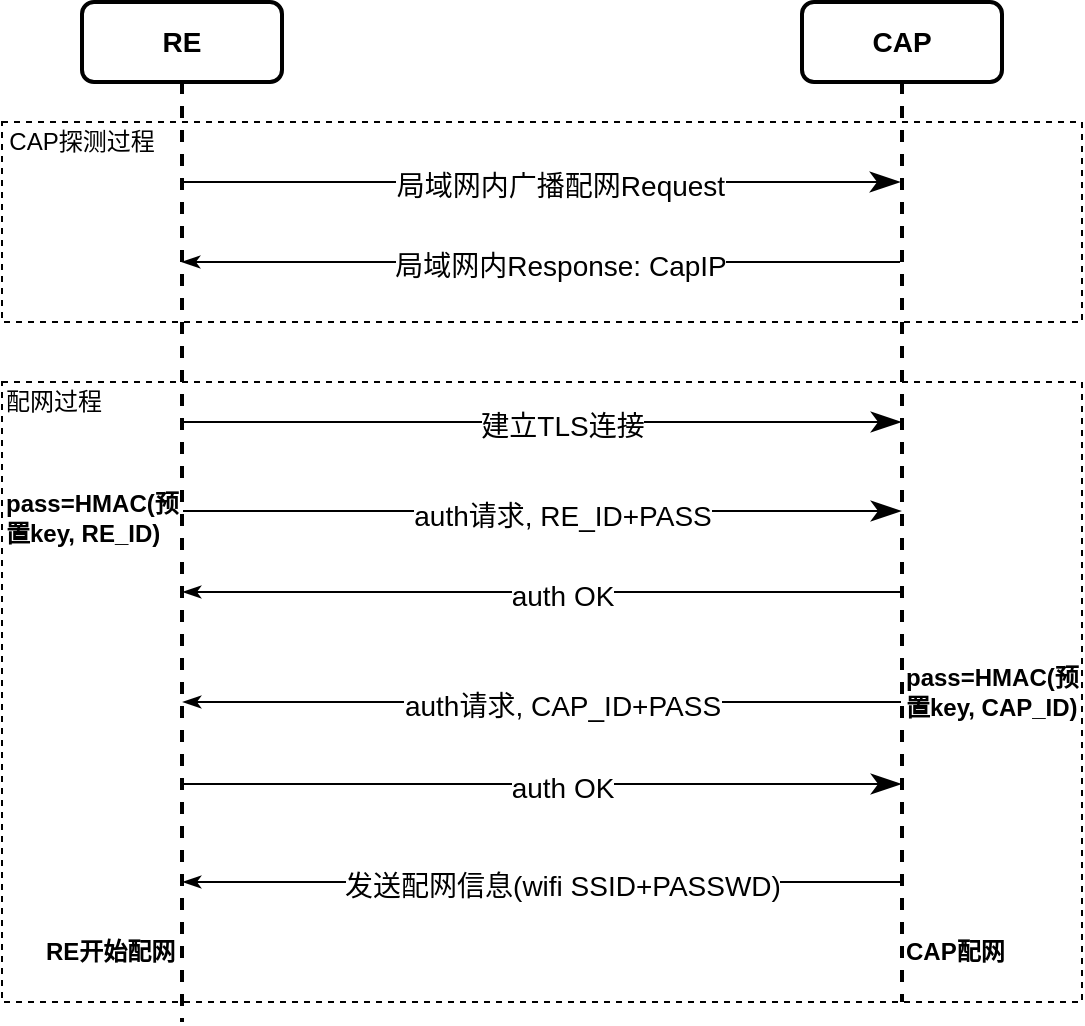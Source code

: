 <mxfile version="14.5.1" type="device" pages="3"><diagram name="原始方案" id="c7558073-3199-34d8-9f00-42111426c3f3"><mxGraphModel dx="1086" dy="830" grid="1" gridSize="10" guides="1" tooltips="1" connect="1" arrows="1" fold="1" page="1" pageScale="1" pageWidth="826" pageHeight="1169" background="#ffffff" math="0" shadow="0"><root><mxCell id="0"/><mxCell id="1" parent="0"/><mxCell id="N2eLm1pxEvkJfCFsuzSX-120" value="" style="rounded=0;whiteSpace=wrap;html=1;strokeWidth=1;dashed=1;" parent="1" vertex="1"><mxGeometry x="120" y="310" width="540" height="310" as="geometry"/></mxCell><mxCell id="N2eLm1pxEvkJfCFsuzSX-103" value="" style="rounded=0;whiteSpace=wrap;html=1;strokeWidth=1;dashed=1;" parent="1" vertex="1"><mxGeometry x="120" y="180" width="540" height="100" as="geometry"/></mxCell><mxCell id="N2eLm1pxEvkJfCFsuzSX-96" value="&lt;font style=&quot;font-size: 14px&quot;&gt;RE&lt;/font&gt;" style="shape=umlLifeline;perimeter=lifelinePerimeter;whiteSpace=wrap;html=1;container=1;collapsible=0;recursiveResize=0;outlineConnect=0;strokeWidth=2;rounded=1;fontStyle=1" parent="1" vertex="1"><mxGeometry x="160" y="120" width="100" height="510" as="geometry"/></mxCell><mxCell id="N2eLm1pxEvkJfCFsuzSX-98" value="" style="endArrow=classicThin;endFill=1;endSize=12;html=1;" parent="N2eLm1pxEvkJfCFsuzSX-96" edge="1"><mxGeometry width="160" relative="1" as="geometry"><mxPoint x="50" y="90" as="sourcePoint"/><mxPoint x="409" y="90" as="targetPoint"/></mxGeometry></mxCell><mxCell id="N2eLm1pxEvkJfCFsuzSX-99" value="&lt;span style=&quot;font-size: 14px&quot;&gt;局域网内广播配网Request&lt;/span&gt;" style="edgeLabel;html=1;align=center;verticalAlign=middle;resizable=0;points=[];" parent="N2eLm1pxEvkJfCFsuzSX-98" vertex="1" connectable="0"><mxGeometry x="0.053" y="-2" relative="1" as="geometry"><mxPoint as="offset"/></mxGeometry></mxCell><mxCell id="N2eLm1pxEvkJfCFsuzSX-97" value="&lt;font style=&quot;font-size: 14px&quot;&gt;CAP&lt;br&gt;&lt;/font&gt;" style="shape=umlLifeline;perimeter=lifelinePerimeter;whiteSpace=wrap;html=1;container=1;collapsible=0;recursiveResize=0;outlineConnect=0;strokeWidth=2;rounded=1;fontStyle=1" parent="1" vertex="1"><mxGeometry x="520" y="120" width="100" height="500" as="geometry"/></mxCell><mxCell id="N2eLm1pxEvkJfCFsuzSX-101" value="" style="endArrow=none;endFill=0;endSize=12;html=1;startArrow=classicThin;startFill=1;" parent="1" edge="1"><mxGeometry width="160" relative="1" as="geometry"><mxPoint x="210" y="250" as="sourcePoint"/><mxPoint x="569" y="250" as="targetPoint"/></mxGeometry></mxCell><mxCell id="N2eLm1pxEvkJfCFsuzSX-102" value="&lt;p&gt;&lt;span style=&quot;font-size: 14px&quot;&gt;局域网内Response: CapIP&lt;/span&gt;&lt;/p&gt;" style="edgeLabel;html=1;align=center;verticalAlign=middle;resizable=0;points=[];" parent="N2eLm1pxEvkJfCFsuzSX-101" vertex="1" connectable="0"><mxGeometry x="0.053" y="-2" relative="1" as="geometry"><mxPoint as="offset"/></mxGeometry></mxCell><mxCell id="N2eLm1pxEvkJfCFsuzSX-104" value="CAP探测过程" style="text;html=1;strokeColor=none;fillColor=none;align=center;verticalAlign=middle;whiteSpace=wrap;rounded=0;dashed=1;" parent="1" vertex="1"><mxGeometry x="120" y="180" width="80" height="20" as="geometry"/></mxCell><mxCell id="N2eLm1pxEvkJfCFsuzSX-105" value="" style="endArrow=classicThin;endFill=1;endSize=12;html=1;" parent="1" edge="1"><mxGeometry width="160" relative="1" as="geometry"><mxPoint x="210.5" y="330" as="sourcePoint"/><mxPoint x="569.5" y="330" as="targetPoint"/></mxGeometry></mxCell><mxCell id="N2eLm1pxEvkJfCFsuzSX-106" value="&lt;span style=&quot;font-size: 14px&quot;&gt;建立TLS连接&lt;/span&gt;" style="edgeLabel;html=1;align=center;verticalAlign=middle;resizable=0;points=[];" parent="N2eLm1pxEvkJfCFsuzSX-105" vertex="1" connectable="0"><mxGeometry x="0.053" y="-2" relative="1" as="geometry"><mxPoint as="offset"/></mxGeometry></mxCell><mxCell id="N2eLm1pxEvkJfCFsuzSX-107" value="" style="endArrow=classicThin;endFill=1;endSize=12;html=1;" parent="1" edge="1"><mxGeometry width="160" relative="1" as="geometry"><mxPoint x="210.5" y="374.5" as="sourcePoint"/><mxPoint x="569.5" y="374.5" as="targetPoint"/></mxGeometry></mxCell><mxCell id="N2eLm1pxEvkJfCFsuzSX-108" value="&lt;span style=&quot;font-size: 14px&quot;&gt;auth请求, RE_ID+PASS&lt;/span&gt;" style="edgeLabel;html=1;align=center;verticalAlign=middle;resizable=0;points=[];" parent="N2eLm1pxEvkJfCFsuzSX-107" vertex="1" connectable="0"><mxGeometry x="0.053" y="-2" relative="1" as="geometry"><mxPoint as="offset"/></mxGeometry></mxCell><mxCell id="N2eLm1pxEvkJfCFsuzSX-110" value="" style="endArrow=none;endFill=0;endSize=12;html=1;startArrow=classicThin;startFill=1;" parent="1" edge="1"><mxGeometry width="160" relative="1" as="geometry"><mxPoint x="210.5" y="415" as="sourcePoint"/><mxPoint x="569.5" y="415" as="targetPoint"/></mxGeometry></mxCell><mxCell id="N2eLm1pxEvkJfCFsuzSX-111" value="&lt;span style=&quot;font-size: 14px&quot;&gt;auth OK&lt;/span&gt;" style="edgeLabel;html=1;align=center;verticalAlign=middle;resizable=0;points=[];" parent="N2eLm1pxEvkJfCFsuzSX-110" vertex="1" connectable="0"><mxGeometry x="0.053" y="-2" relative="1" as="geometry"><mxPoint as="offset"/></mxGeometry></mxCell><mxCell id="N2eLm1pxEvkJfCFsuzSX-112" value="" style="endArrow=none;endFill=0;endSize=12;html=1;startArrow=classicThin;startFill=1;" parent="1" edge="1"><mxGeometry width="160" relative="1" as="geometry"><mxPoint x="210.5" y="470" as="sourcePoint"/><mxPoint x="569.5" y="470" as="targetPoint"/></mxGeometry></mxCell><mxCell id="N2eLm1pxEvkJfCFsuzSX-113" value="&lt;span style=&quot;font-size: 14px&quot;&gt;auth请求, CAP_ID+PASS&lt;/span&gt;" style="edgeLabel;html=1;align=center;verticalAlign=middle;resizable=0;points=[];" parent="N2eLm1pxEvkJfCFsuzSX-112" vertex="1" connectable="0"><mxGeometry x="0.053" y="-2" relative="1" as="geometry"><mxPoint as="offset"/></mxGeometry></mxCell><mxCell id="N2eLm1pxEvkJfCFsuzSX-115" value="" style="endArrow=classicThin;endFill=1;endSize=12;html=1;" parent="1" edge="1"><mxGeometry width="160" relative="1" as="geometry"><mxPoint x="210.5" y="511" as="sourcePoint"/><mxPoint x="569.5" y="511" as="targetPoint"/></mxGeometry></mxCell><mxCell id="N2eLm1pxEvkJfCFsuzSX-116" value="&lt;span style=&quot;font-size: 14px&quot;&gt;auth OK&lt;/span&gt;" style="edgeLabel;html=1;align=center;verticalAlign=middle;resizable=0;points=[];" parent="N2eLm1pxEvkJfCFsuzSX-115" vertex="1" connectable="0"><mxGeometry x="0.053" y="-2" relative="1" as="geometry"><mxPoint as="offset"/></mxGeometry></mxCell><mxCell id="N2eLm1pxEvkJfCFsuzSX-118" value="" style="endArrow=none;endFill=0;endSize=12;html=1;startArrow=classicThin;startFill=1;" parent="1" edge="1"><mxGeometry width="160" relative="1" as="geometry"><mxPoint x="210.5" y="560" as="sourcePoint"/><mxPoint x="569.5" y="560" as="targetPoint"/></mxGeometry></mxCell><mxCell id="N2eLm1pxEvkJfCFsuzSX-119" value="&lt;span style=&quot;font-size: 14px&quot;&gt;发送配网信息(wifi SSID+PASSWD)&lt;/span&gt;" style="edgeLabel;html=1;align=center;verticalAlign=middle;resizable=0;points=[];" parent="N2eLm1pxEvkJfCFsuzSX-118" vertex="1" connectable="0"><mxGeometry x="0.053" y="-2" relative="1" as="geometry"><mxPoint as="offset"/></mxGeometry></mxCell><mxCell id="N2eLm1pxEvkJfCFsuzSX-121" value="配网过程" style="text;html=1;strokeColor=none;fillColor=none;align=left;verticalAlign=middle;whiteSpace=wrap;rounded=0;dashed=1;" parent="1" vertex="1"><mxGeometry x="120" y="310" width="80" height="20" as="geometry"/></mxCell><mxCell id="N2eLm1pxEvkJfCFsuzSX-122" value="RE开始配网" style="text;html=1;strokeColor=none;fillColor=none;align=left;verticalAlign=middle;whiteSpace=wrap;rounded=0;dashed=1;fontStyle=1" parent="1" vertex="1"><mxGeometry x="140" y="585" width="80" height="20" as="geometry"/></mxCell><mxCell id="N2eLm1pxEvkJfCFsuzSX-123" value="CAP配网" style="text;html=1;strokeColor=none;fillColor=none;align=left;verticalAlign=middle;whiteSpace=wrap;rounded=0;dashed=1;fontStyle=1" parent="1" vertex="1"><mxGeometry x="570" y="585" width="80" height="20" as="geometry"/></mxCell><mxCell id="N2eLm1pxEvkJfCFsuzSX-125" value="pass=HMAC(预置key, RE_ID)" style="text;html=1;strokeColor=none;fillColor=none;align=left;verticalAlign=middle;whiteSpace=wrap;rounded=0;dashed=1;fontStyle=1" parent="1" vertex="1"><mxGeometry x="120" y="365" width="80" height="25" as="geometry"/></mxCell><mxCell id="N2eLm1pxEvkJfCFsuzSX-126" value="pass=HMAC(预置key, CAP_ID)" style="text;html=1;strokeColor=none;fillColor=none;align=left;verticalAlign=middle;whiteSpace=wrap;rounded=0;dashed=1;fontStyle=1" parent="1" vertex="1"><mxGeometry x="570" y="452.5" width="90" height="25" as="geometry"/></mxCell></root></mxGraphModel></diagram><diagram id="f3yYNTrJ6cddtSPLBlBY" name="增强方案"><mxGraphModel dx="1086" dy="830" grid="1" gridSize="10" guides="1" tooltips="1" connect="1" arrows="1" fold="1" page="1" pageScale="1" pageWidth="827" pageHeight="1169" math="0" shadow="0"><root><mxCell id="B34rJQ3v8o44PhzRWhC_-0"/><mxCell id="B34rJQ3v8o44PhzRWhC_-1" parent="B34rJQ3v8o44PhzRWhC_-0"/><mxCell id="B34rJQ3v8o44PhzRWhC_-2" value="" style="rounded=0;whiteSpace=wrap;html=1;strokeWidth=1;dashed=1;" vertex="1" parent="B34rJQ3v8o44PhzRWhC_-1"><mxGeometry x="120" y="410" width="540" height="320" as="geometry"/></mxCell><mxCell id="B34rJQ3v8o44PhzRWhC_-3" value="" style="rounded=0;whiteSpace=wrap;html=1;strokeWidth=1;dashed=1;" vertex="1" parent="B34rJQ3v8o44PhzRWhC_-1"><mxGeometry x="120" y="230" width="540" height="150" as="geometry"/></mxCell><mxCell id="B34rJQ3v8o44PhzRWhC_-4" value="&lt;font style=&quot;font-size: 14px&quot;&gt;RE&lt;/font&gt;" style="shape=umlLifeline;perimeter=lifelinePerimeter;whiteSpace=wrap;html=1;container=1;collapsible=0;recursiveResize=0;outlineConnect=0;strokeWidth=2;rounded=1;fontStyle=1" vertex="1" parent="B34rJQ3v8o44PhzRWhC_-1"><mxGeometry x="120" y="120" width="175" height="610" as="geometry"/></mxCell><mxCell id="B34rJQ3v8o44PhzRWhC_-7" value="&lt;font style=&quot;font-size: 14px&quot;&gt;CAP&lt;br&gt;&lt;/font&gt;" style="shape=umlLifeline;perimeter=lifelinePerimeter;whiteSpace=wrap;html=1;container=1;collapsible=0;recursiveResize=0;outlineConnect=0;strokeWidth=2;rounded=1;fontStyle=1" vertex="1" parent="B34rJQ3v8o44PhzRWhC_-1"><mxGeometry x="520" y="120" width="200" height="620" as="geometry"/></mxCell><mxCell id="B34rJQ3v8o44PhzRWhC_-8" value="" style="endArrow=none;endFill=0;endSize=12;html=1;startArrow=classicThin;startFill=1;" edge="1" parent="B34rJQ3v8o44PhzRWhC_-1" target="B34rJQ3v8o44PhzRWhC_-7"><mxGeometry width="160" relative="1" as="geometry"><mxPoint x="211" y="316.5" as="sourcePoint"/><mxPoint x="570" y="316.5" as="targetPoint"/></mxGeometry></mxCell><mxCell id="B34rJQ3v8o44PhzRWhC_-9" value="&lt;p&gt;&lt;span style=&quot;font-size: 14px&quot;&gt;返回&amp;lt;CapIP, CAP-MAC, CAP-Nonce, 加密的MICKEY&amp;gt;&lt;/span&gt;&lt;/p&gt;" style="edgeLabel;html=1;align=center;verticalAlign=middle;resizable=0;points=[];" vertex="1" connectable="0" parent="B34rJQ3v8o44PhzRWhC_-8"><mxGeometry x="0.053" y="-2" relative="1" as="geometry"><mxPoint as="offset"/></mxGeometry></mxCell><mxCell id="B34rJQ3v8o44PhzRWhC_-10" value="CAP探测过程" style="text;html=1;strokeColor=none;fillColor=none;align=center;verticalAlign=middle;whiteSpace=wrap;rounded=0;dashed=1;" vertex="1" parent="B34rJQ3v8o44PhzRWhC_-1"><mxGeometry x="120" y="230" width="80" height="20" as="geometry"/></mxCell><mxCell id="B34rJQ3v8o44PhzRWhC_-11" value="" style="endArrow=classicThin;endFill=1;endSize=12;html=1;startArrow=classicThin;startFill=1;startSize=12;" edge="1" parent="B34rJQ3v8o44PhzRWhC_-1" target="B34rJQ3v8o44PhzRWhC_-7"><mxGeometry width="160" relative="1" as="geometry"><mxPoint x="210.5" y="430" as="sourcePoint"/><mxPoint x="569.5" y="430" as="targetPoint"/></mxGeometry></mxCell><mxCell id="B34rJQ3v8o44PhzRWhC_-12" value="&lt;span style=&quot;font-size: 14px&quot;&gt;建立TLS连接&lt;/span&gt;" style="edgeLabel;html=1;align=center;verticalAlign=middle;resizable=0;points=[];" vertex="1" connectable="0" parent="B34rJQ3v8o44PhzRWhC_-11"><mxGeometry x="0.053" y="-2" relative="1" as="geometry"><mxPoint as="offset"/></mxGeometry></mxCell><mxCell id="B34rJQ3v8o44PhzRWhC_-13" value="" style="endArrow=classicThin;endFill=1;endSize=12;html=1;" edge="1" parent="B34rJQ3v8o44PhzRWhC_-1" target="B34rJQ3v8o44PhzRWhC_-7"><mxGeometry width="160" relative="1" as="geometry"><mxPoint x="210.5" y="474.5" as="sourcePoint"/><mxPoint x="569.5" y="474.5" as="targetPoint"/></mxGeometry></mxCell><mxCell id="B34rJQ3v8o44PhzRWhC_-14" value="&lt;span style=&quot;font-size: 14px&quot;&gt;auth请求, RE_ID+PASS, &lt;b&gt;payload-MIC&lt;/b&gt;&lt;br&gt;&lt;/span&gt;" style="edgeLabel;html=1;align=center;verticalAlign=middle;resizable=0;points=[];" vertex="1" connectable="0" parent="B34rJQ3v8o44PhzRWhC_-13"><mxGeometry x="0.053" y="-2" relative="1" as="geometry"><mxPoint as="offset"/></mxGeometry></mxCell><mxCell id="B34rJQ3v8o44PhzRWhC_-15" value="" style="endArrow=none;endFill=0;endSize=12;html=1;startArrow=classicThin;startFill=1;startSize=12;" edge="1" parent="B34rJQ3v8o44PhzRWhC_-1" target="B34rJQ3v8o44PhzRWhC_-7"><mxGeometry width="160" relative="1" as="geometry"><mxPoint x="210.5" y="515" as="sourcePoint"/><mxPoint x="569.5" y="515" as="targetPoint"/></mxGeometry></mxCell><mxCell id="B34rJQ3v8o44PhzRWhC_-16" value="&lt;span style=&quot;font-size: 14px&quot;&gt;auth OK, &lt;b&gt;payload-MIC&lt;/b&gt;&lt;/span&gt;" style="edgeLabel;html=1;align=center;verticalAlign=middle;resizable=0;points=[];" vertex="1" connectable="0" parent="B34rJQ3v8o44PhzRWhC_-15"><mxGeometry x="0.053" y="-2" relative="1" as="geometry"><mxPoint as="offset"/></mxGeometry></mxCell><mxCell id="B34rJQ3v8o44PhzRWhC_-17" value="" style="endArrow=none;endFill=0;endSize=12;html=1;startArrow=classicThin;startFill=1;startSize=12;" edge="1" parent="B34rJQ3v8o44PhzRWhC_-1" target="B34rJQ3v8o44PhzRWhC_-7"><mxGeometry width="160" relative="1" as="geometry"><mxPoint x="210.5" y="570" as="sourcePoint"/><mxPoint x="569.5" y="570" as="targetPoint"/></mxGeometry></mxCell><mxCell id="B34rJQ3v8o44PhzRWhC_-18" value="&lt;span style=&quot;font-size: 14px&quot;&gt;auth请求, CAP_ID+PASS, &lt;b&gt;payload-MIC&lt;/b&gt;&lt;/span&gt;" style="edgeLabel;html=1;align=center;verticalAlign=middle;resizable=0;points=[];" vertex="1" connectable="0" parent="B34rJQ3v8o44PhzRWhC_-17"><mxGeometry x="0.053" y="-2" relative="1" as="geometry"><mxPoint as="offset"/></mxGeometry></mxCell><mxCell id="B34rJQ3v8o44PhzRWhC_-19" value="" style="endArrow=classicThin;endFill=1;endSize=12;html=1;" edge="1" parent="B34rJQ3v8o44PhzRWhC_-1" target="B34rJQ3v8o44PhzRWhC_-7"><mxGeometry width="160" relative="1" as="geometry"><mxPoint x="210.5" y="611" as="sourcePoint"/><mxPoint x="569.5" y="611" as="targetPoint"/></mxGeometry></mxCell><mxCell id="B34rJQ3v8o44PhzRWhC_-20" value="&lt;span style=&quot;font-size: 14px&quot;&gt;auth OK, &lt;b&gt;payload-MIC&lt;/b&gt;&lt;/span&gt;" style="edgeLabel;html=1;align=center;verticalAlign=middle;resizable=0;points=[];" vertex="1" connectable="0" parent="B34rJQ3v8o44PhzRWhC_-19"><mxGeometry x="0.053" y="-2" relative="1" as="geometry"><mxPoint as="offset"/></mxGeometry></mxCell><mxCell id="B34rJQ3v8o44PhzRWhC_-21" value="" style="endArrow=none;endFill=0;endSize=12;html=1;startArrow=classicThin;startFill=1;startSize=12;" edge="1" parent="B34rJQ3v8o44PhzRWhC_-1" target="B34rJQ3v8o44PhzRWhC_-7"><mxGeometry width="160" relative="1" as="geometry"><mxPoint x="210.5" y="660" as="sourcePoint"/><mxPoint x="569.5" y="660" as="targetPoint"/></mxGeometry></mxCell><mxCell id="B34rJQ3v8o44PhzRWhC_-22" value="&lt;span style=&quot;font-size: 14px&quot;&gt;发送配网信息: &lt;b&gt;加密KEY加密(wifi SSID+PASSWD) + payload-MIC&lt;/b&gt;&lt;/span&gt;" style="edgeLabel;html=1;align=center;verticalAlign=middle;resizable=0;points=[];" vertex="1" connectable="0" parent="B34rJQ3v8o44PhzRWhC_-21"><mxGeometry x="0.053" y="-2" relative="1" as="geometry"><mxPoint x="4.5" y="-12" as="offset"/></mxGeometry></mxCell><mxCell id="B34rJQ3v8o44PhzRWhC_-23" value="配网过程" style="text;html=1;strokeColor=none;fillColor=none;align=left;verticalAlign=middle;whiteSpace=wrap;rounded=0;dashed=1;" vertex="1" parent="B34rJQ3v8o44PhzRWhC_-1"><mxGeometry x="120" y="410" width="80" height="20" as="geometry"/></mxCell><mxCell id="B34rJQ3v8o44PhzRWhC_-24" value="RE开始配网" style="text;html=1;strokeColor=none;fillColor=none;align=left;verticalAlign=middle;whiteSpace=wrap;rounded=0;dashed=1;fontStyle=1" vertex="1" parent="B34rJQ3v8o44PhzRWhC_-1"><mxGeometry x="167.5" y="685" width="80" height="20" as="geometry"/></mxCell><mxCell id="B34rJQ3v8o44PhzRWhC_-25" value="CAP配网" style="text;html=1;strokeColor=none;fillColor=none;align=left;verticalAlign=middle;whiteSpace=wrap;rounded=0;dashed=1;fontStyle=1" vertex="1" parent="B34rJQ3v8o44PhzRWhC_-1"><mxGeometry x="590" y="685" width="80" height="20" as="geometry"/></mxCell><mxCell id="B34rJQ3v8o44PhzRWhC_-26" value="pass=HMAC(预置key, RE_ID)" style="text;html=1;strokeColor=none;fillColor=none;align=left;verticalAlign=middle;whiteSpace=wrap;rounded=0;dashed=1;fontStyle=1" vertex="1" parent="B34rJQ3v8o44PhzRWhC_-1"><mxGeometry x="120" y="465" width="80" height="25" as="geometry"/></mxCell><mxCell id="B34rJQ3v8o44PhzRWhC_-27" value="pass=HMAC(预置key, CAP_ID)" style="text;html=1;strokeColor=none;fillColor=none;align=left;verticalAlign=middle;whiteSpace=wrap;rounded=0;dashed=1;fontStyle=1" vertex="1" parent="B34rJQ3v8o44PhzRWhC_-1"><mxGeometry x="570" y="530" width="90" height="25" as="geometry"/></mxCell><mxCell id="B34rJQ3v8o44PhzRWhC_-5" value="" style="endArrow=classicThin;endFill=1;endSize=12;html=1;" edge="1" parent="B34rJQ3v8o44PhzRWhC_-1"><mxGeometry width="160" relative="1" as="geometry"><mxPoint x="211" y="250" as="sourcePoint"/><mxPoint x="619" y="250" as="targetPoint"/></mxGeometry></mxCell><mxCell id="B34rJQ3v8o44PhzRWhC_-6" value="&lt;span style=&quot;font-size: 14px&quot;&gt;局域网内广播配网Request,RE-MAC, RE-Nonce&lt;/span&gt;" style="edgeLabel;html=1;align=center;verticalAlign=middle;resizable=0;points=[];" vertex="1" connectable="0" parent="B34rJQ3v8o44PhzRWhC_-5"><mxGeometry x="0.053" y="-2" relative="1" as="geometry"><mxPoint as="offset"/></mxGeometry></mxCell><mxCell id="8kv3YmvahwgTH-2dx5kn-5" value="&lt;span style=&quot;color: rgb(0 , 0 , 0) ; font-family: &amp;#34;helvetica&amp;#34; ; font-size: 12px ; font-style: normal ; font-weight: 700 ; letter-spacing: normal ; text-align: left ; text-indent: 0px ; text-transform: none ; word-spacing: 0px ; background-color: rgb(248 , 249 , 250) ; display: inline ; float: none&quot;&gt;加密KEY=&amp;lt;预置key, RE-Nonce, CAP-Nonce&amp;gt;&lt;br&gt;MICKEY=&amp;lt;TS,随机值&amp;gt;&lt;br&gt;&lt;/span&gt;" style="text;whiteSpace=wrap;html=1;" vertex="1" parent="B34rJQ3v8o44PhzRWhC_-1"><mxGeometry x="580" y="260" width="192.5" height="50" as="geometry"/></mxCell><mxCell id="8kv3YmvahwgTH-2dx5kn-6" value="&lt;span style=&quot;color: rgb(0 , 0 , 0) ; font-family: &amp;#34;helvetica&amp;#34; ; font-size: 12px ; font-style: normal ; font-weight: 700 ; letter-spacing: normal ; text-align: left ; text-indent: 0px ; text-transform: none ; word-spacing: 0px ; background-color: rgb(248 , 249 , 250) ; display: inline ; float: none&quot;&gt;加密KEY=&amp;lt;预置key, RE-Nonce, CAP-Nonce&amp;gt;&lt;br&gt;MICKEY=解密的MIC-KEY&lt;br&gt;&lt;/span&gt;" style="text;whiteSpace=wrap;html=1;" vertex="1" parent="B34rJQ3v8o44PhzRWhC_-1"><mxGeometry x="83.75" y="330" width="192.5" height="50" as="geometry"/></mxCell></root></mxGraphModel></diagram><diagram id="UKKqj9xsSFbPk6gw-Mnc" name="第 3 页"><mxGraphModel dx="1086" dy="830" grid="1" gridSize="10" guides="1" tooltips="1" connect="1" arrows="1" fold="1" page="1" pageScale="1" pageWidth="827" pageHeight="1169" math="0" shadow="0"><root><mxCell id="Jd6y5utecacbwm8uAJfH-0"/><mxCell id="Jd6y5utecacbwm8uAJfH-1" parent="Jd6y5utecacbwm8uAJfH-0"/><mxCell id="Jd6y5utecacbwm8uAJfH-2" value="" style="rounded=0;whiteSpace=wrap;html=1;strokeWidth=1;dashed=1;" vertex="1" parent="Jd6y5utecacbwm8uAJfH-1"><mxGeometry x="120" y="230" width="540" height="310" as="geometry"/></mxCell><mxCell id="Jd6y5utecacbwm8uAJfH-4" value="&lt;font style=&quot;font-size: 14px&quot;&gt;RE&lt;/font&gt;" style="shape=umlLifeline;perimeter=lifelinePerimeter;whiteSpace=wrap;html=1;container=1;collapsible=0;recursiveResize=0;outlineConnect=0;strokeWidth=2;rounded=1;fontStyle=1" vertex="1" parent="Jd6y5utecacbwm8uAJfH-1"><mxGeometry x="160" y="120" width="100" height="510" as="geometry"/></mxCell><mxCell id="Jd6y5utecacbwm8uAJfH-7" value="&lt;font style=&quot;font-size: 14px&quot;&gt;CAP&lt;br&gt;&lt;/font&gt;" style="shape=umlLifeline;perimeter=lifelinePerimeter;whiteSpace=wrap;html=1;container=1;collapsible=0;recursiveResize=0;outlineConnect=0;strokeWidth=2;rounded=1;fontStyle=1" vertex="1" parent="Jd6y5utecacbwm8uAJfH-1"><mxGeometry x="520" y="120" width="100" height="500" as="geometry"/></mxCell><mxCell id="Jd6y5utecacbwm8uAJfH-11" value="" style="endArrow=classicThin;endFill=1;endSize=12;html=1;" edge="1" parent="Jd6y5utecacbwm8uAJfH-1"><mxGeometry width="160" relative="1" as="geometry"><mxPoint x="210.5" y="250" as="sourcePoint"/><mxPoint x="569.5" y="250" as="targetPoint"/></mxGeometry></mxCell><mxCell id="Jd6y5utecacbwm8uAJfH-12" value="&lt;span style=&quot;font-size: 14px&quot;&gt;establish TLS connection&lt;/span&gt;" style="edgeLabel;html=1;align=center;verticalAlign=middle;resizable=0;points=[];" vertex="1" connectable="0" parent="Jd6y5utecacbwm8uAJfH-11"><mxGeometry x="0.053" y="-2" relative="1" as="geometry"><mxPoint as="offset"/></mxGeometry></mxCell><mxCell id="Jd6y5utecacbwm8uAJfH-13" value="" style="endArrow=classicThin;endFill=1;endSize=12;html=1;" edge="1" parent="Jd6y5utecacbwm8uAJfH-1"><mxGeometry width="160" relative="1" as="geometry"><mxPoint x="210.5" y="294.5" as="sourcePoint"/><mxPoint x="569.5" y="294.5" as="targetPoint"/></mxGeometry></mxCell><mxCell id="Jd6y5utecacbwm8uAJfH-14" value="&lt;span style=&quot;font-size: 14px&quot;&gt;RE auth request &amp;lt;RE_ID, PASS&amp;gt;&lt;/span&gt;" style="edgeLabel;html=1;align=center;verticalAlign=middle;resizable=0;points=[];" vertex="1" connectable="0" parent="Jd6y5utecacbwm8uAJfH-13"><mxGeometry x="0.053" y="-2" relative="1" as="geometry"><mxPoint as="offset"/></mxGeometry></mxCell><mxCell id="Jd6y5utecacbwm8uAJfH-15" value="" style="endArrow=none;endFill=0;endSize=12;html=1;startArrow=classicThin;startFill=1;" edge="1" parent="Jd6y5utecacbwm8uAJfH-1"><mxGeometry width="160" relative="1" as="geometry"><mxPoint x="210.5" y="341" as="sourcePoint"/><mxPoint x="569.5" y="341" as="targetPoint"/></mxGeometry></mxCell><mxCell id="Jd6y5utecacbwm8uAJfH-16" value="&lt;span style=&quot;font-size: 14px&quot;&gt;auth OK&lt;/span&gt;" style="edgeLabel;html=1;align=center;verticalAlign=middle;resizable=0;points=[];" vertex="1" connectable="0" parent="Jd6y5utecacbwm8uAJfH-15"><mxGeometry x="0.053" y="-2" relative="1" as="geometry"><mxPoint as="offset"/></mxGeometry></mxCell><mxCell id="Jd6y5utecacbwm8uAJfH-17" value="" style="endArrow=none;endFill=0;endSize=12;html=1;startArrow=classicThin;startFill=1;" edge="1" parent="Jd6y5utecacbwm8uAJfH-1"><mxGeometry width="160" relative="1" as="geometry"><mxPoint x="210.5" y="390" as="sourcePoint"/><mxPoint x="569.5" y="390" as="targetPoint"/></mxGeometry></mxCell><mxCell id="Jd6y5utecacbwm8uAJfH-18" value="&lt;span style=&quot;font-size: 14px&quot;&gt;CAP auth request &amp;lt;CAP_ID, PASS&amp;gt;&lt;/span&gt;" style="edgeLabel;html=1;align=center;verticalAlign=middle;resizable=0;points=[];" vertex="1" connectable="0" parent="Jd6y5utecacbwm8uAJfH-17"><mxGeometry x="0.053" y="-2" relative="1" as="geometry"><mxPoint as="offset"/></mxGeometry></mxCell><mxCell id="Jd6y5utecacbwm8uAJfH-19" value="" style="endArrow=classicThin;endFill=1;endSize=12;html=1;" edge="1" parent="Jd6y5utecacbwm8uAJfH-1"><mxGeometry width="160" relative="1" as="geometry"><mxPoint x="210.5" y="443" as="sourcePoint"/><mxPoint x="569.5" y="443" as="targetPoint"/></mxGeometry></mxCell><mxCell id="Jd6y5utecacbwm8uAJfH-20" value="&lt;span style=&quot;font-size: 14px&quot;&gt;auth OK&lt;/span&gt;" style="edgeLabel;html=1;align=center;verticalAlign=middle;resizable=0;points=[];" vertex="1" connectable="0" parent="Jd6y5utecacbwm8uAJfH-19"><mxGeometry x="0.053" y="-2" relative="1" as="geometry"><mxPoint as="offset"/></mxGeometry></mxCell><mxCell id="Jd6y5utecacbwm8uAJfH-21" value="" style="endArrow=none;endFill=0;endSize=12;html=1;startArrow=classicThin;startFill=1;" edge="1" parent="Jd6y5utecacbwm8uAJfH-1"><mxGeometry width="160" relative="1" as="geometry"><mxPoint x="210.5" y="480" as="sourcePoint"/><mxPoint x="569.5" y="480" as="targetPoint"/></mxGeometry></mxCell><mxCell id="Jd6y5utecacbwm8uAJfH-22" value="&lt;span style=&quot;font-size: 14px&quot;&gt;send config msg (wifi SSID+PASSWD)&lt;/span&gt;" style="edgeLabel;html=1;align=center;verticalAlign=middle;resizable=0;points=[];" vertex="1" connectable="0" parent="Jd6y5utecacbwm8uAJfH-21"><mxGeometry x="0.053" y="-2" relative="1" as="geometry"><mxPoint as="offset"/></mxGeometry></mxCell><mxCell id="Jd6y5utecacbwm8uAJfH-23" value="Config-MeshNet Procedure" style="text;html=1;strokeColor=none;fillColor=none;align=left;verticalAlign=middle;whiteSpace=wrap;rounded=0;dashed=1;" vertex="1" parent="Jd6y5utecacbwm8uAJfH-1"><mxGeometry x="120" y="230" width="140" height="40" as="geometry"/></mxCell><mxCell id="Jd6y5utecacbwm8uAJfH-24" value="RE Set Mesh Procedure" style="text;html=1;strokeColor=none;fillColor=none;align=left;verticalAlign=middle;whiteSpace=wrap;rounded=0;dashed=1;fontStyle=1" vertex="1" parent="Jd6y5utecacbwm8uAJfH-1"><mxGeometry x="140" y="505" width="80" height="20" as="geometry"/></mxCell><mxCell id="Jd6y5utecacbwm8uAJfH-25" value="CAP Set Mesh&lt;br&gt;Procedure" style="text;html=1;strokeColor=none;fillColor=none;align=left;verticalAlign=middle;whiteSpace=wrap;rounded=0;dashed=1;fontStyle=1" vertex="1" parent="Jd6y5utecacbwm8uAJfH-1"><mxGeometry x="570" y="505" width="100" height="20" as="geometry"/></mxCell><mxCell id="Jd6y5utecacbwm8uAJfH-26" value="pass=HMAC(static-key, RE_ID)" style="text;html=1;strokeColor=none;fillColor=none;align=left;verticalAlign=middle;whiteSpace=wrap;rounded=0;dashed=1;fontStyle=1" vertex="1" parent="Jd6y5utecacbwm8uAJfH-1"><mxGeometry x="120" y="270" width="250" height="25" as="geometry"/></mxCell><mxCell id="Jd6y5utecacbwm8uAJfH-27" value="pass=HMAC(static-key, CAP_ID)" style="text;html=1;strokeColor=none;fillColor=none;align=left;verticalAlign=middle;whiteSpace=wrap;rounded=0;dashed=1;fontStyle=1" vertex="1" parent="Jd6y5utecacbwm8uAJfH-1"><mxGeometry x="470" y="400" width="190" height="25" as="geometry"/></mxCell><mxCell id="Jd6y5utecacbwm8uAJfH-28" value="Verify Pass" style="text;html=1;strokeColor=#d79b00;fillColor=#ffe6cc;align=left;verticalAlign=middle;whiteSpace=wrap;rounded=0;dashed=1;fontStyle=1" vertex="1" parent="Jd6y5utecacbwm8uAJfH-1"><mxGeometry x="165" y="410" width="55" height="25" as="geometry"/></mxCell><mxCell id="Jd6y5utecacbwm8uAJfH-29" value="Verify Pass" style="text;html=1;strokeColor=#d79b00;fillColor=#ffe6cc;align=left;verticalAlign=middle;whiteSpace=wrap;rounded=0;dashed=1;fontStyle=1" vertex="1" parent="Jd6y5utecacbwm8uAJfH-1"><mxGeometry x="570" y="310" width="55" height="25" as="geometry"/></mxCell></root></mxGraphModel></diagram></mxfile>